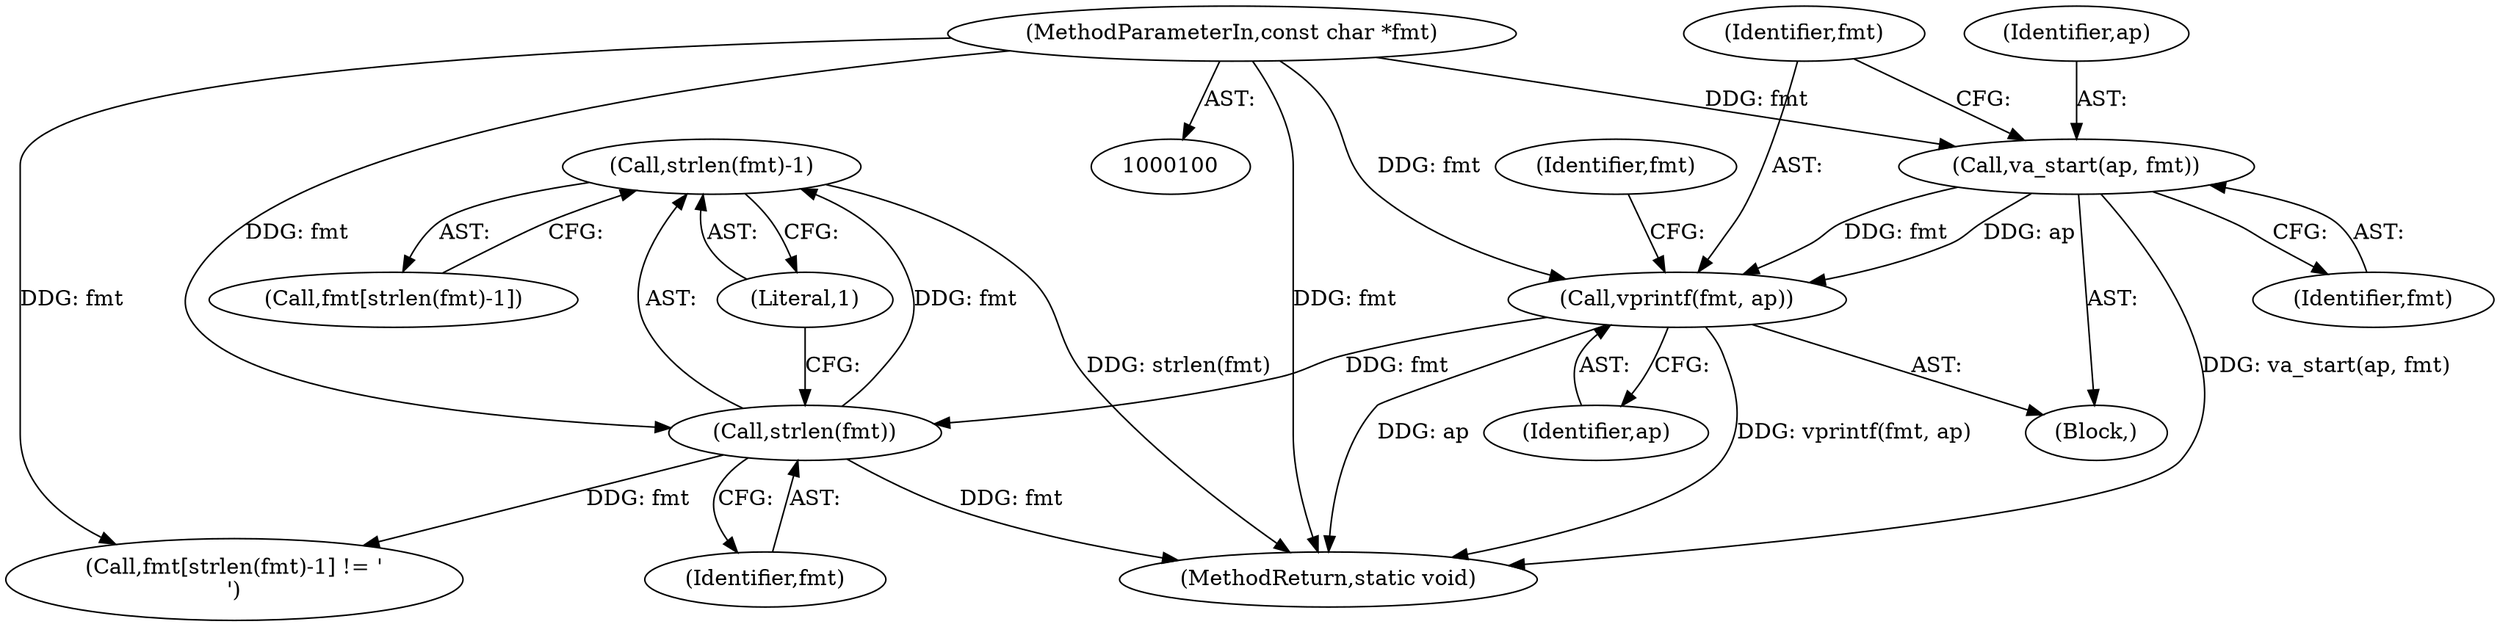 digraph "1_Android_5a9753fca56f0eeb9f61e342b2fccffc364f9426_20@API" {
"1000114" [label="(Call,strlen(fmt)-1)"];
"1000115" [label="(Call,strlen(fmt))"];
"1000107" [label="(Call,vprintf(fmt, ap))"];
"1000104" [label="(Call,va_start(ap, fmt))"];
"1000101" [label="(MethodParameterIn,const char *fmt)"];
"1000107" [label="(Call,vprintf(fmt, ap))"];
"1000114" [label="(Call,strlen(fmt)-1)"];
"1000101" [label="(MethodParameterIn,const char *fmt)"];
"1000113" [label="(Identifier,fmt)"];
"1000117" [label="(Literal,1)"];
"1000104" [label="(Call,va_start(ap, fmt))"];
"1000105" [label="(Identifier,ap)"];
"1000109" [label="(Identifier,ap)"];
"1000111" [label="(Call,fmt[strlen(fmt)-1] != '\n')"];
"1000102" [label="(Block,)"];
"1000115" [label="(Call,strlen(fmt))"];
"1000123" [label="(MethodReturn,static void)"];
"1000116" [label="(Identifier,fmt)"];
"1000108" [label="(Identifier,fmt)"];
"1000106" [label="(Identifier,fmt)"];
"1000112" [label="(Call,fmt[strlen(fmt)-1])"];
"1000114" -> "1000112"  [label="AST: "];
"1000114" -> "1000117"  [label="CFG: "];
"1000115" -> "1000114"  [label="AST: "];
"1000117" -> "1000114"  [label="AST: "];
"1000112" -> "1000114"  [label="CFG: "];
"1000114" -> "1000123"  [label="DDG: strlen(fmt)"];
"1000115" -> "1000114"  [label="DDG: fmt"];
"1000115" -> "1000116"  [label="CFG: "];
"1000116" -> "1000115"  [label="AST: "];
"1000117" -> "1000115"  [label="CFG: "];
"1000115" -> "1000123"  [label="DDG: fmt"];
"1000115" -> "1000111"  [label="DDG: fmt"];
"1000107" -> "1000115"  [label="DDG: fmt"];
"1000101" -> "1000115"  [label="DDG: fmt"];
"1000107" -> "1000102"  [label="AST: "];
"1000107" -> "1000109"  [label="CFG: "];
"1000108" -> "1000107"  [label="AST: "];
"1000109" -> "1000107"  [label="AST: "];
"1000113" -> "1000107"  [label="CFG: "];
"1000107" -> "1000123"  [label="DDG: vprintf(fmt, ap)"];
"1000107" -> "1000123"  [label="DDG: ap"];
"1000104" -> "1000107"  [label="DDG: fmt"];
"1000104" -> "1000107"  [label="DDG: ap"];
"1000101" -> "1000107"  [label="DDG: fmt"];
"1000104" -> "1000102"  [label="AST: "];
"1000104" -> "1000106"  [label="CFG: "];
"1000105" -> "1000104"  [label="AST: "];
"1000106" -> "1000104"  [label="AST: "];
"1000108" -> "1000104"  [label="CFG: "];
"1000104" -> "1000123"  [label="DDG: va_start(ap, fmt)"];
"1000101" -> "1000104"  [label="DDG: fmt"];
"1000101" -> "1000100"  [label="AST: "];
"1000101" -> "1000123"  [label="DDG: fmt"];
"1000101" -> "1000111"  [label="DDG: fmt"];
}

